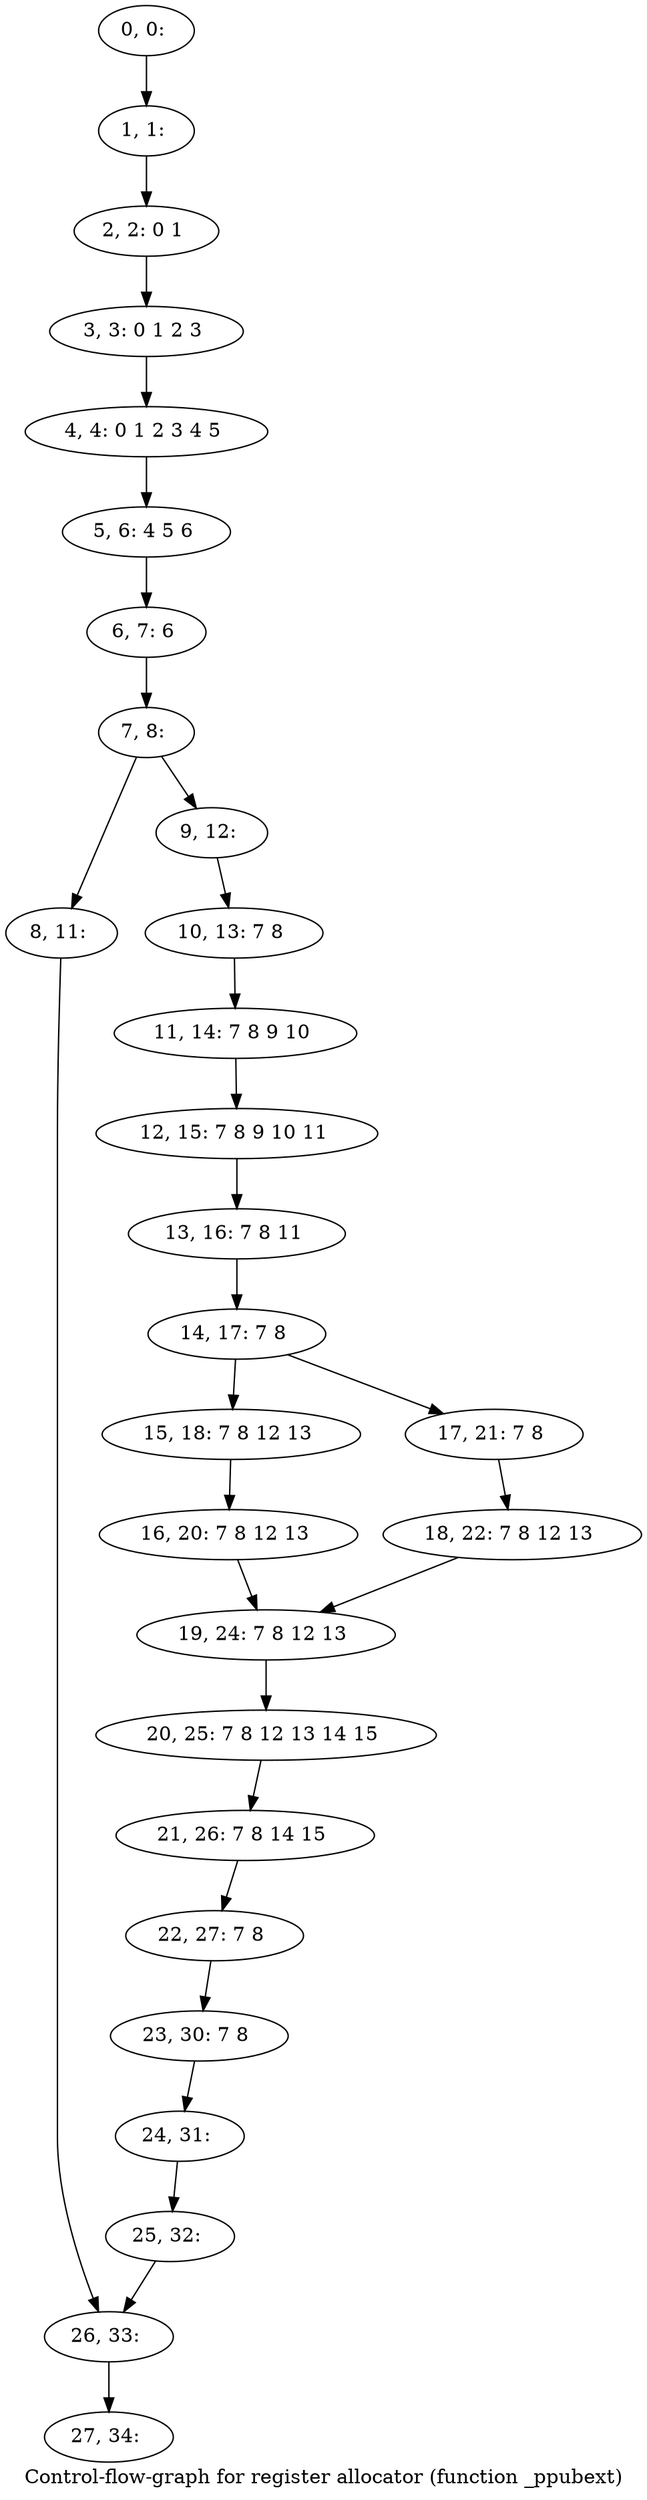 digraph G {
graph [label="Control-flow-graph for register allocator (function _ppubext)"]
0[label="0, 0: "];
1[label="1, 1: "];
2[label="2, 2: 0 1 "];
3[label="3, 3: 0 1 2 3 "];
4[label="4, 4: 0 1 2 3 4 5 "];
5[label="5, 6: 4 5 6 "];
6[label="6, 7: 6 "];
7[label="7, 8: "];
8[label="8, 11: "];
9[label="9, 12: "];
10[label="10, 13: 7 8 "];
11[label="11, 14: 7 8 9 10 "];
12[label="12, 15: 7 8 9 10 11 "];
13[label="13, 16: 7 8 11 "];
14[label="14, 17: 7 8 "];
15[label="15, 18: 7 8 12 13 "];
16[label="16, 20: 7 8 12 13 "];
17[label="17, 21: 7 8 "];
18[label="18, 22: 7 8 12 13 "];
19[label="19, 24: 7 8 12 13 "];
20[label="20, 25: 7 8 12 13 14 15 "];
21[label="21, 26: 7 8 14 15 "];
22[label="22, 27: 7 8 "];
23[label="23, 30: 7 8 "];
24[label="24, 31: "];
25[label="25, 32: "];
26[label="26, 33: "];
27[label="27, 34: "];
0->1 ;
1->2 ;
2->3 ;
3->4 ;
4->5 ;
5->6 ;
6->7 ;
7->8 ;
7->9 ;
8->26 ;
9->10 ;
10->11 ;
11->12 ;
12->13 ;
13->14 ;
14->15 ;
14->17 ;
15->16 ;
16->19 ;
17->18 ;
18->19 ;
19->20 ;
20->21 ;
21->22 ;
22->23 ;
23->24 ;
24->25 ;
25->26 ;
26->27 ;
}

